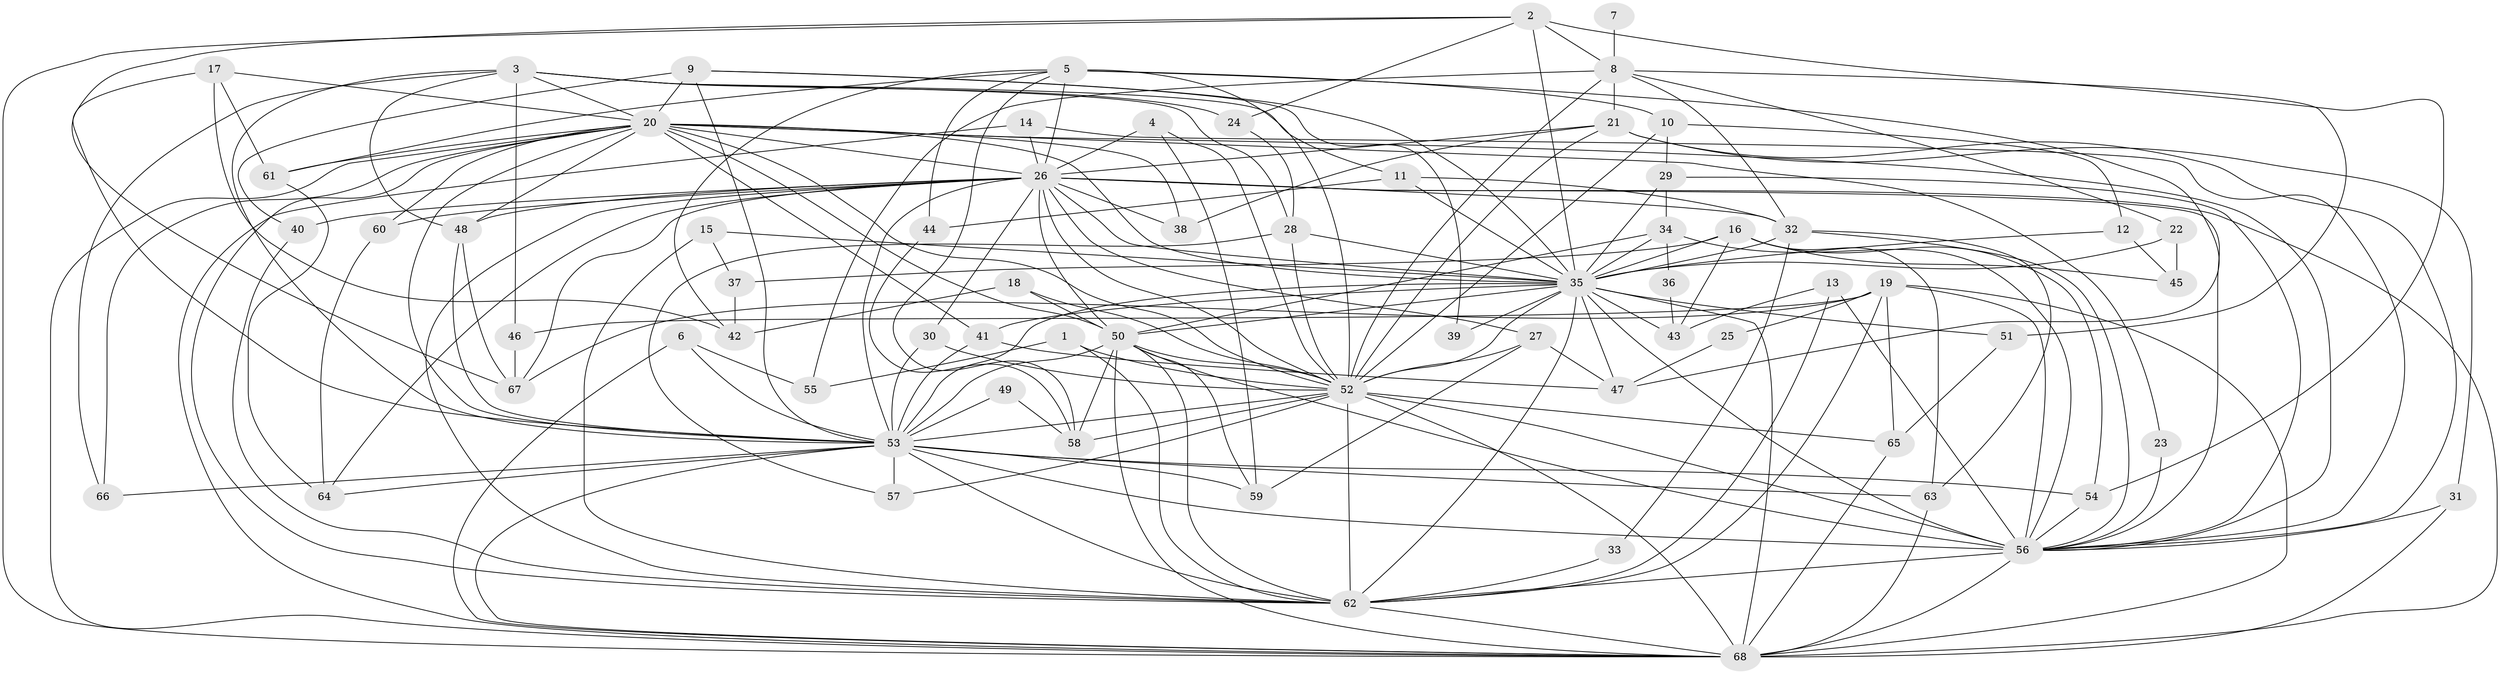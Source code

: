 // original degree distribution, {14: 0.007407407407407408, 22: 0.007407407407407408, 18: 0.007407407407407408, 19: 0.014814814814814815, 26: 0.022222222222222223, 25: 0.007407407407407408, 23: 0.007407407407407408, 3: 0.26666666666666666, 4: 0.1111111111111111, 8: 0.022222222222222223, 5: 0.044444444444444446, 2: 0.4444444444444444, 6: 0.037037037037037035}
// Generated by graph-tools (version 1.1) at 2025/01/03/09/25 03:01:15]
// undirected, 68 vertices, 197 edges
graph export_dot {
graph [start="1"]
  node [color=gray90,style=filled];
  1;
  2;
  3;
  4;
  5;
  6;
  7;
  8;
  9;
  10;
  11;
  12;
  13;
  14;
  15;
  16;
  17;
  18;
  19;
  20;
  21;
  22;
  23;
  24;
  25;
  26;
  27;
  28;
  29;
  30;
  31;
  32;
  33;
  34;
  35;
  36;
  37;
  38;
  39;
  40;
  41;
  42;
  43;
  44;
  45;
  46;
  47;
  48;
  49;
  50;
  51;
  52;
  53;
  54;
  55;
  56;
  57;
  58;
  59;
  60;
  61;
  62;
  63;
  64;
  65;
  66;
  67;
  68;
  1 -- 52 [weight=1.0];
  1 -- 55 [weight=1.0];
  1 -- 62 [weight=1.0];
  2 -- 8 [weight=1.0];
  2 -- 24 [weight=1.0];
  2 -- 35 [weight=1.0];
  2 -- 54 [weight=1.0];
  2 -- 67 [weight=1.0];
  2 -- 68 [weight=1.0];
  3 -- 11 [weight=1.0];
  3 -- 20 [weight=1.0];
  3 -- 24 [weight=1.0];
  3 -- 28 [weight=1.0];
  3 -- 46 [weight=1.0];
  3 -- 48 [weight=1.0];
  3 -- 53 [weight=1.0];
  3 -- 66 [weight=1.0];
  4 -- 26 [weight=1.0];
  4 -- 52 [weight=1.0];
  4 -- 59 [weight=1.0];
  5 -- 10 [weight=1.0];
  5 -- 26 [weight=1.0];
  5 -- 42 [weight=1.0];
  5 -- 44 [weight=1.0];
  5 -- 47 [weight=1.0];
  5 -- 52 [weight=2.0];
  5 -- 58 [weight=1.0];
  5 -- 61 [weight=1.0];
  6 -- 53 [weight=1.0];
  6 -- 55 [weight=1.0];
  6 -- 68 [weight=1.0];
  7 -- 8 [weight=1.0];
  8 -- 21 [weight=1.0];
  8 -- 22 [weight=1.0];
  8 -- 32 [weight=1.0];
  8 -- 51 [weight=1.0];
  8 -- 52 [weight=1.0];
  8 -- 55 [weight=1.0];
  9 -- 20 [weight=1.0];
  9 -- 35 [weight=1.0];
  9 -- 39 [weight=1.0];
  9 -- 40 [weight=1.0];
  9 -- 53 [weight=2.0];
  10 -- 12 [weight=1.0];
  10 -- 29 [weight=1.0];
  10 -- 52 [weight=1.0];
  11 -- 32 [weight=1.0];
  11 -- 35 [weight=1.0];
  11 -- 44 [weight=1.0];
  12 -- 35 [weight=1.0];
  12 -- 45 [weight=1.0];
  13 -- 43 [weight=1.0];
  13 -- 56 [weight=1.0];
  13 -- 62 [weight=1.0];
  14 -- 26 [weight=1.0];
  14 -- 56 [weight=1.0];
  14 -- 68 [weight=1.0];
  15 -- 35 [weight=1.0];
  15 -- 37 [weight=1.0];
  15 -- 62 [weight=1.0];
  16 -- 35 [weight=1.0];
  16 -- 37 [weight=1.0];
  16 -- 43 [weight=1.0];
  16 -- 45 [weight=1.0];
  16 -- 54 [weight=1.0];
  16 -- 63 [weight=1.0];
  17 -- 20 [weight=1.0];
  17 -- 42 [weight=1.0];
  17 -- 53 [weight=1.0];
  17 -- 61 [weight=1.0];
  18 -- 42 [weight=1.0];
  18 -- 50 [weight=1.0];
  18 -- 52 [weight=1.0];
  19 -- 25 [weight=1.0];
  19 -- 46 [weight=1.0];
  19 -- 56 [weight=1.0];
  19 -- 62 [weight=1.0];
  19 -- 65 [weight=1.0];
  19 -- 67 [weight=1.0];
  19 -- 68 [weight=1.0];
  20 -- 23 [weight=1.0];
  20 -- 26 [weight=1.0];
  20 -- 35 [weight=4.0];
  20 -- 38 [weight=1.0];
  20 -- 41 [weight=1.0];
  20 -- 48 [weight=1.0];
  20 -- 50 [weight=1.0];
  20 -- 52 [weight=1.0];
  20 -- 53 [weight=1.0];
  20 -- 56 [weight=1.0];
  20 -- 60 [weight=1.0];
  20 -- 61 [weight=1.0];
  20 -- 62 [weight=1.0];
  20 -- 66 [weight=3.0];
  20 -- 68 [weight=1.0];
  21 -- 26 [weight=1.0];
  21 -- 31 [weight=1.0];
  21 -- 38 [weight=1.0];
  21 -- 52 [weight=1.0];
  21 -- 56 [weight=1.0];
  22 -- 35 [weight=1.0];
  22 -- 45 [weight=1.0];
  23 -- 56 [weight=1.0];
  24 -- 28 [weight=1.0];
  25 -- 47 [weight=1.0];
  26 -- 27 [weight=1.0];
  26 -- 30 [weight=1.0];
  26 -- 32 [weight=1.0];
  26 -- 35 [weight=2.0];
  26 -- 38 [weight=1.0];
  26 -- 40 [weight=1.0];
  26 -- 48 [weight=1.0];
  26 -- 50 [weight=2.0];
  26 -- 52 [weight=1.0];
  26 -- 53 [weight=1.0];
  26 -- 56 [weight=3.0];
  26 -- 60 [weight=1.0];
  26 -- 62 [weight=2.0];
  26 -- 64 [weight=1.0];
  26 -- 67 [weight=1.0];
  26 -- 68 [weight=1.0];
  27 -- 47 [weight=1.0];
  27 -- 52 [weight=1.0];
  27 -- 59 [weight=1.0];
  28 -- 35 [weight=1.0];
  28 -- 52 [weight=1.0];
  28 -- 57 [weight=1.0];
  29 -- 34 [weight=1.0];
  29 -- 35 [weight=2.0];
  29 -- 56 [weight=1.0];
  30 -- 52 [weight=1.0];
  30 -- 53 [weight=1.0];
  31 -- 56 [weight=1.0];
  31 -- 68 [weight=1.0];
  32 -- 33 [weight=1.0];
  32 -- 35 [weight=1.0];
  32 -- 56 [weight=1.0];
  32 -- 63 [weight=1.0];
  33 -- 62 [weight=1.0];
  34 -- 35 [weight=1.0];
  34 -- 36 [weight=1.0];
  34 -- 50 [weight=1.0];
  34 -- 56 [weight=1.0];
  35 -- 39 [weight=1.0];
  35 -- 41 [weight=1.0];
  35 -- 43 [weight=1.0];
  35 -- 47 [weight=1.0];
  35 -- 50 [weight=2.0];
  35 -- 51 [weight=1.0];
  35 -- 52 [weight=2.0];
  35 -- 53 [weight=3.0];
  35 -- 56 [weight=4.0];
  35 -- 62 [weight=2.0];
  35 -- 68 [weight=3.0];
  36 -- 43 [weight=1.0];
  37 -- 42 [weight=1.0];
  40 -- 62 [weight=1.0];
  41 -- 47 [weight=1.0];
  41 -- 53 [weight=1.0];
  44 -- 58 [weight=1.0];
  46 -- 67 [weight=1.0];
  48 -- 53 [weight=1.0];
  48 -- 67 [weight=1.0];
  49 -- 53 [weight=1.0];
  49 -- 58 [weight=1.0];
  50 -- 52 [weight=1.0];
  50 -- 53 [weight=1.0];
  50 -- 56 [weight=1.0];
  50 -- 58 [weight=1.0];
  50 -- 59 [weight=1.0];
  50 -- 62 [weight=1.0];
  50 -- 68 [weight=1.0];
  51 -- 65 [weight=1.0];
  52 -- 53 [weight=1.0];
  52 -- 56 [weight=2.0];
  52 -- 57 [weight=1.0];
  52 -- 58 [weight=1.0];
  52 -- 62 [weight=2.0];
  52 -- 65 [weight=2.0];
  52 -- 68 [weight=1.0];
  53 -- 54 [weight=1.0];
  53 -- 56 [weight=1.0];
  53 -- 57 [weight=1.0];
  53 -- 59 [weight=1.0];
  53 -- 62 [weight=1.0];
  53 -- 63 [weight=1.0];
  53 -- 64 [weight=1.0];
  53 -- 66 [weight=1.0];
  53 -- 68 [weight=1.0];
  54 -- 56 [weight=1.0];
  56 -- 62 [weight=1.0];
  56 -- 68 [weight=2.0];
  60 -- 64 [weight=1.0];
  61 -- 64 [weight=1.0];
  62 -- 68 [weight=1.0];
  63 -- 68 [weight=1.0];
  65 -- 68 [weight=2.0];
}
